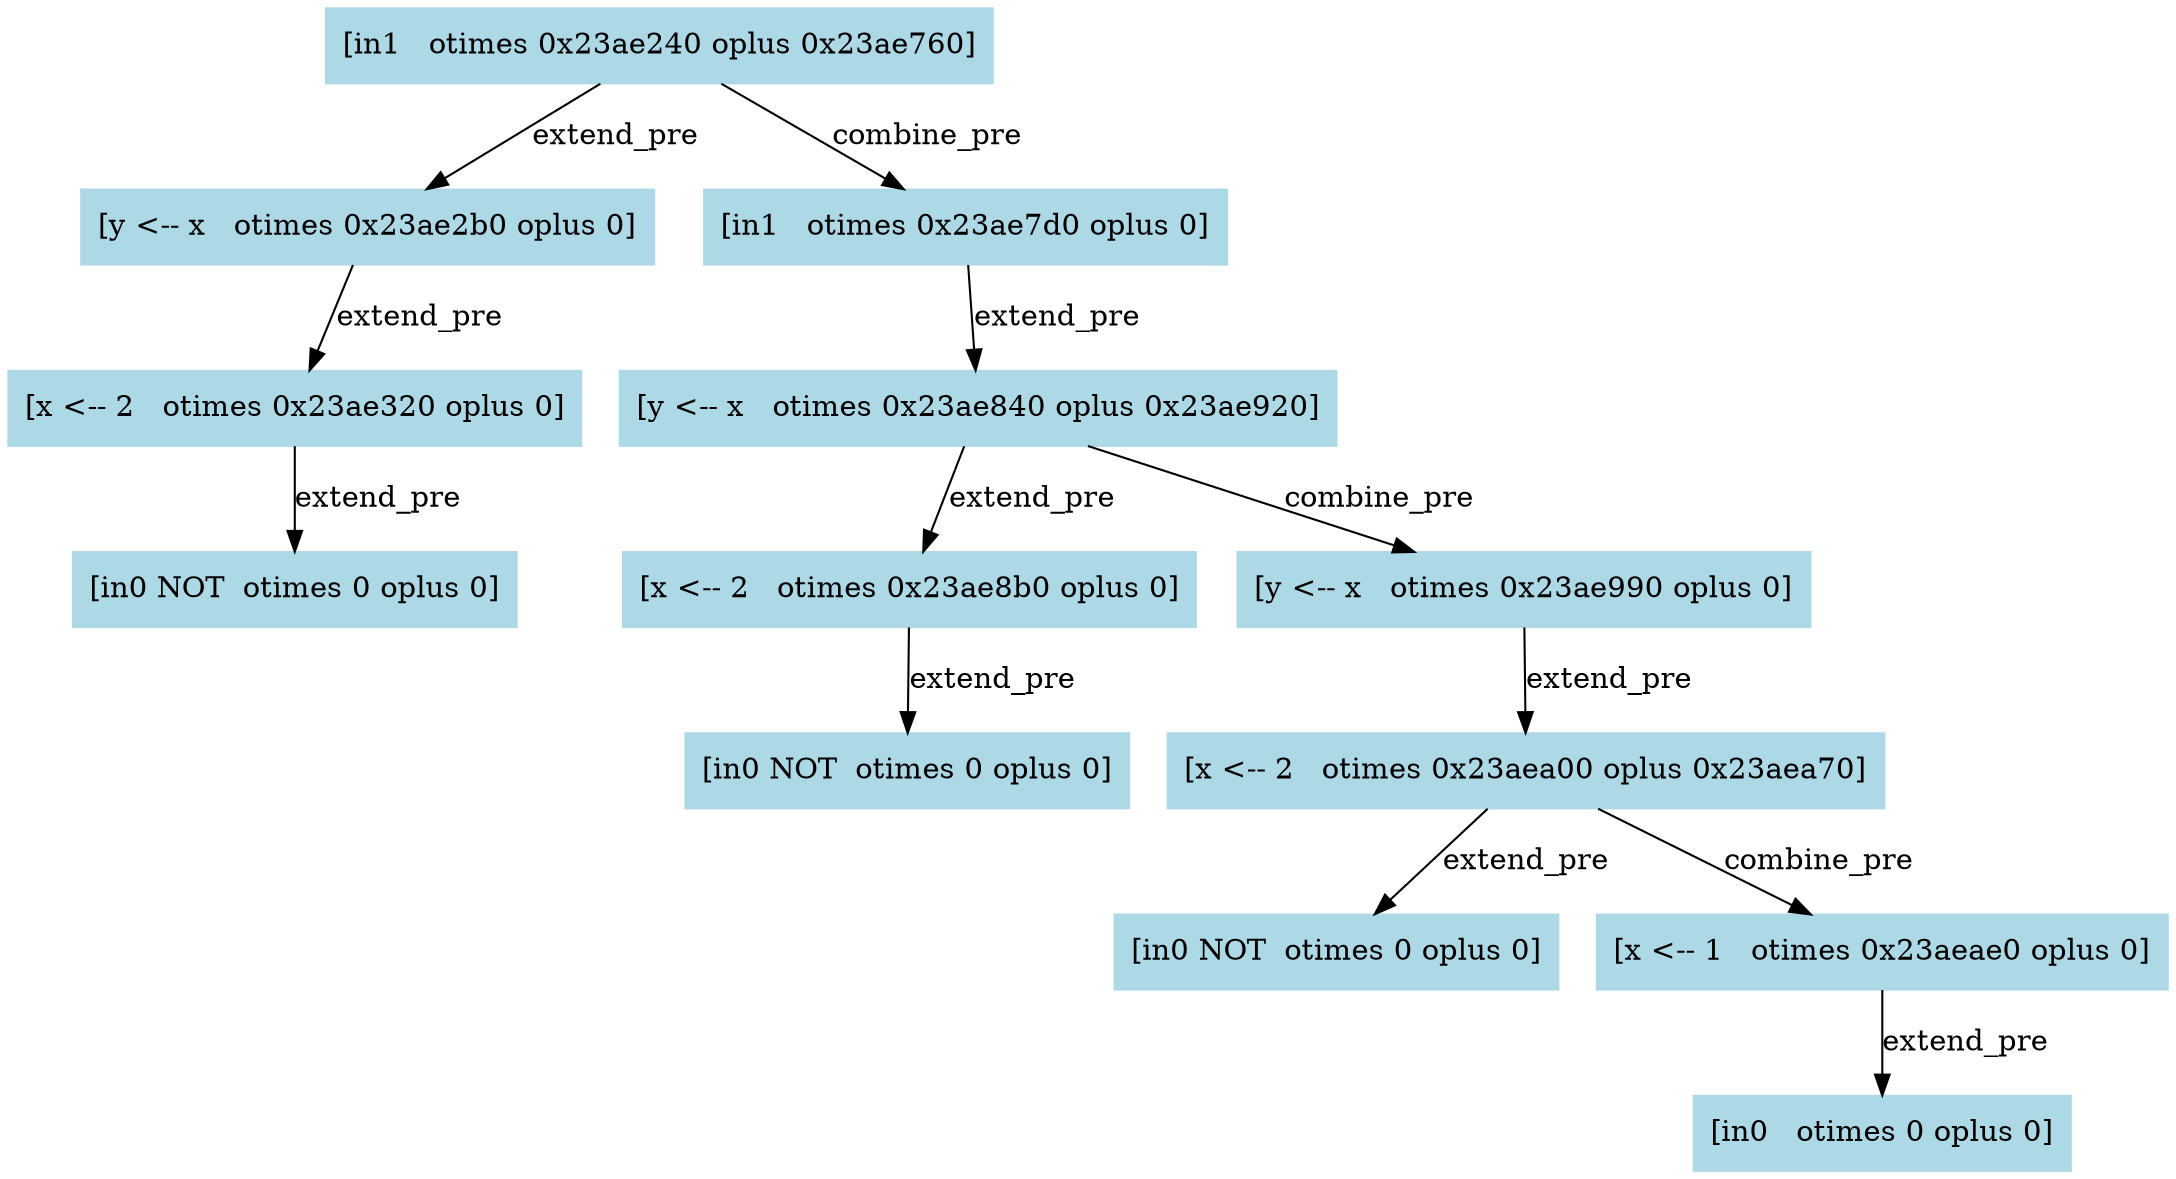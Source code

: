 digraph "[x := 3]" {
"0x23ae1d0" [label="[in1   otimes 0x23ae240 oplus 0x23ae760]", color=lightblue,style=filled,shape=box]
"0x23ae1d0" -> "0x23ae240" [label=extend_pre,color=black]
"0x23ae240" [label="[y <-- x   otimes 0x23ae2b0 oplus 0]", color=lightblue,style=filled,shape=box]
"0x23ae240" -> "0x23ae2b0" [label=extend_pre,color=black]
"0x23ae2b0" [label="[x <-- 2   otimes 0x23ae320 oplus 0]", color=lightblue,style=filled,shape=box]
"0x23ae2b0" -> "0x23ae320" [label=extend_pre,color=black]
"0x23ae320" [label="[in0 NOT  otimes 0 oplus 0]", color=lightblue,style=filled,shape=box]
"0x23ae1d0" -> "0x23ae760" [label=combine_pre,color=black]
"0x23ae760" [label="[in1   otimes 0x23ae7d0 oplus 0]", color=lightblue,style=filled,shape=box]
"0x23ae760" -> "0x23ae7d0" [label=extend_pre,color=black]
"0x23ae7d0" [label="[y <-- x   otimes 0x23ae840 oplus 0x23ae920]", color=lightblue,style=filled,shape=box]
"0x23ae7d0" -> "0x23ae840" [label=extend_pre,color=black]
"0x23ae840" [label="[x <-- 2   otimes 0x23ae8b0 oplus 0]", color=lightblue,style=filled,shape=box]
"0x23ae840" -> "0x23ae8b0" [label=extend_pre,color=black]
"0x23ae8b0" [label="[in0 NOT  otimes 0 oplus 0]", color=lightblue,style=filled,shape=box]
"0x23ae7d0" -> "0x23ae920" [label=combine_pre,color=black]
"0x23ae920" [label="[y <-- x   otimes 0x23ae990 oplus 0]", color=lightblue,style=filled,shape=box]
"0x23ae920" -> "0x23ae990" [label=extend_pre,color=black]
"0x23ae990" [label="[x <-- 2   otimes 0x23aea00 oplus 0x23aea70]", color=lightblue,style=filled,shape=box]
"0x23ae990" -> "0x23aea00" [label=extend_pre,color=black]
"0x23aea00" [label="[in0 NOT  otimes 0 oplus 0]", color=lightblue,style=filled,shape=box]
"0x23ae990" -> "0x23aea70" [label=combine_pre,color=black]
"0x23aea70" [label="[x <-- 1   otimes 0x23aeae0 oplus 0]", color=lightblue,style=filled,shape=box]
"0x23aea70" -> "0x23aeae0" [label=extend_pre,color=black]
"0x23aeae0" [label="[in0   otimes 0 oplus 0]", color=lightblue,style=filled,shape=box]
}


